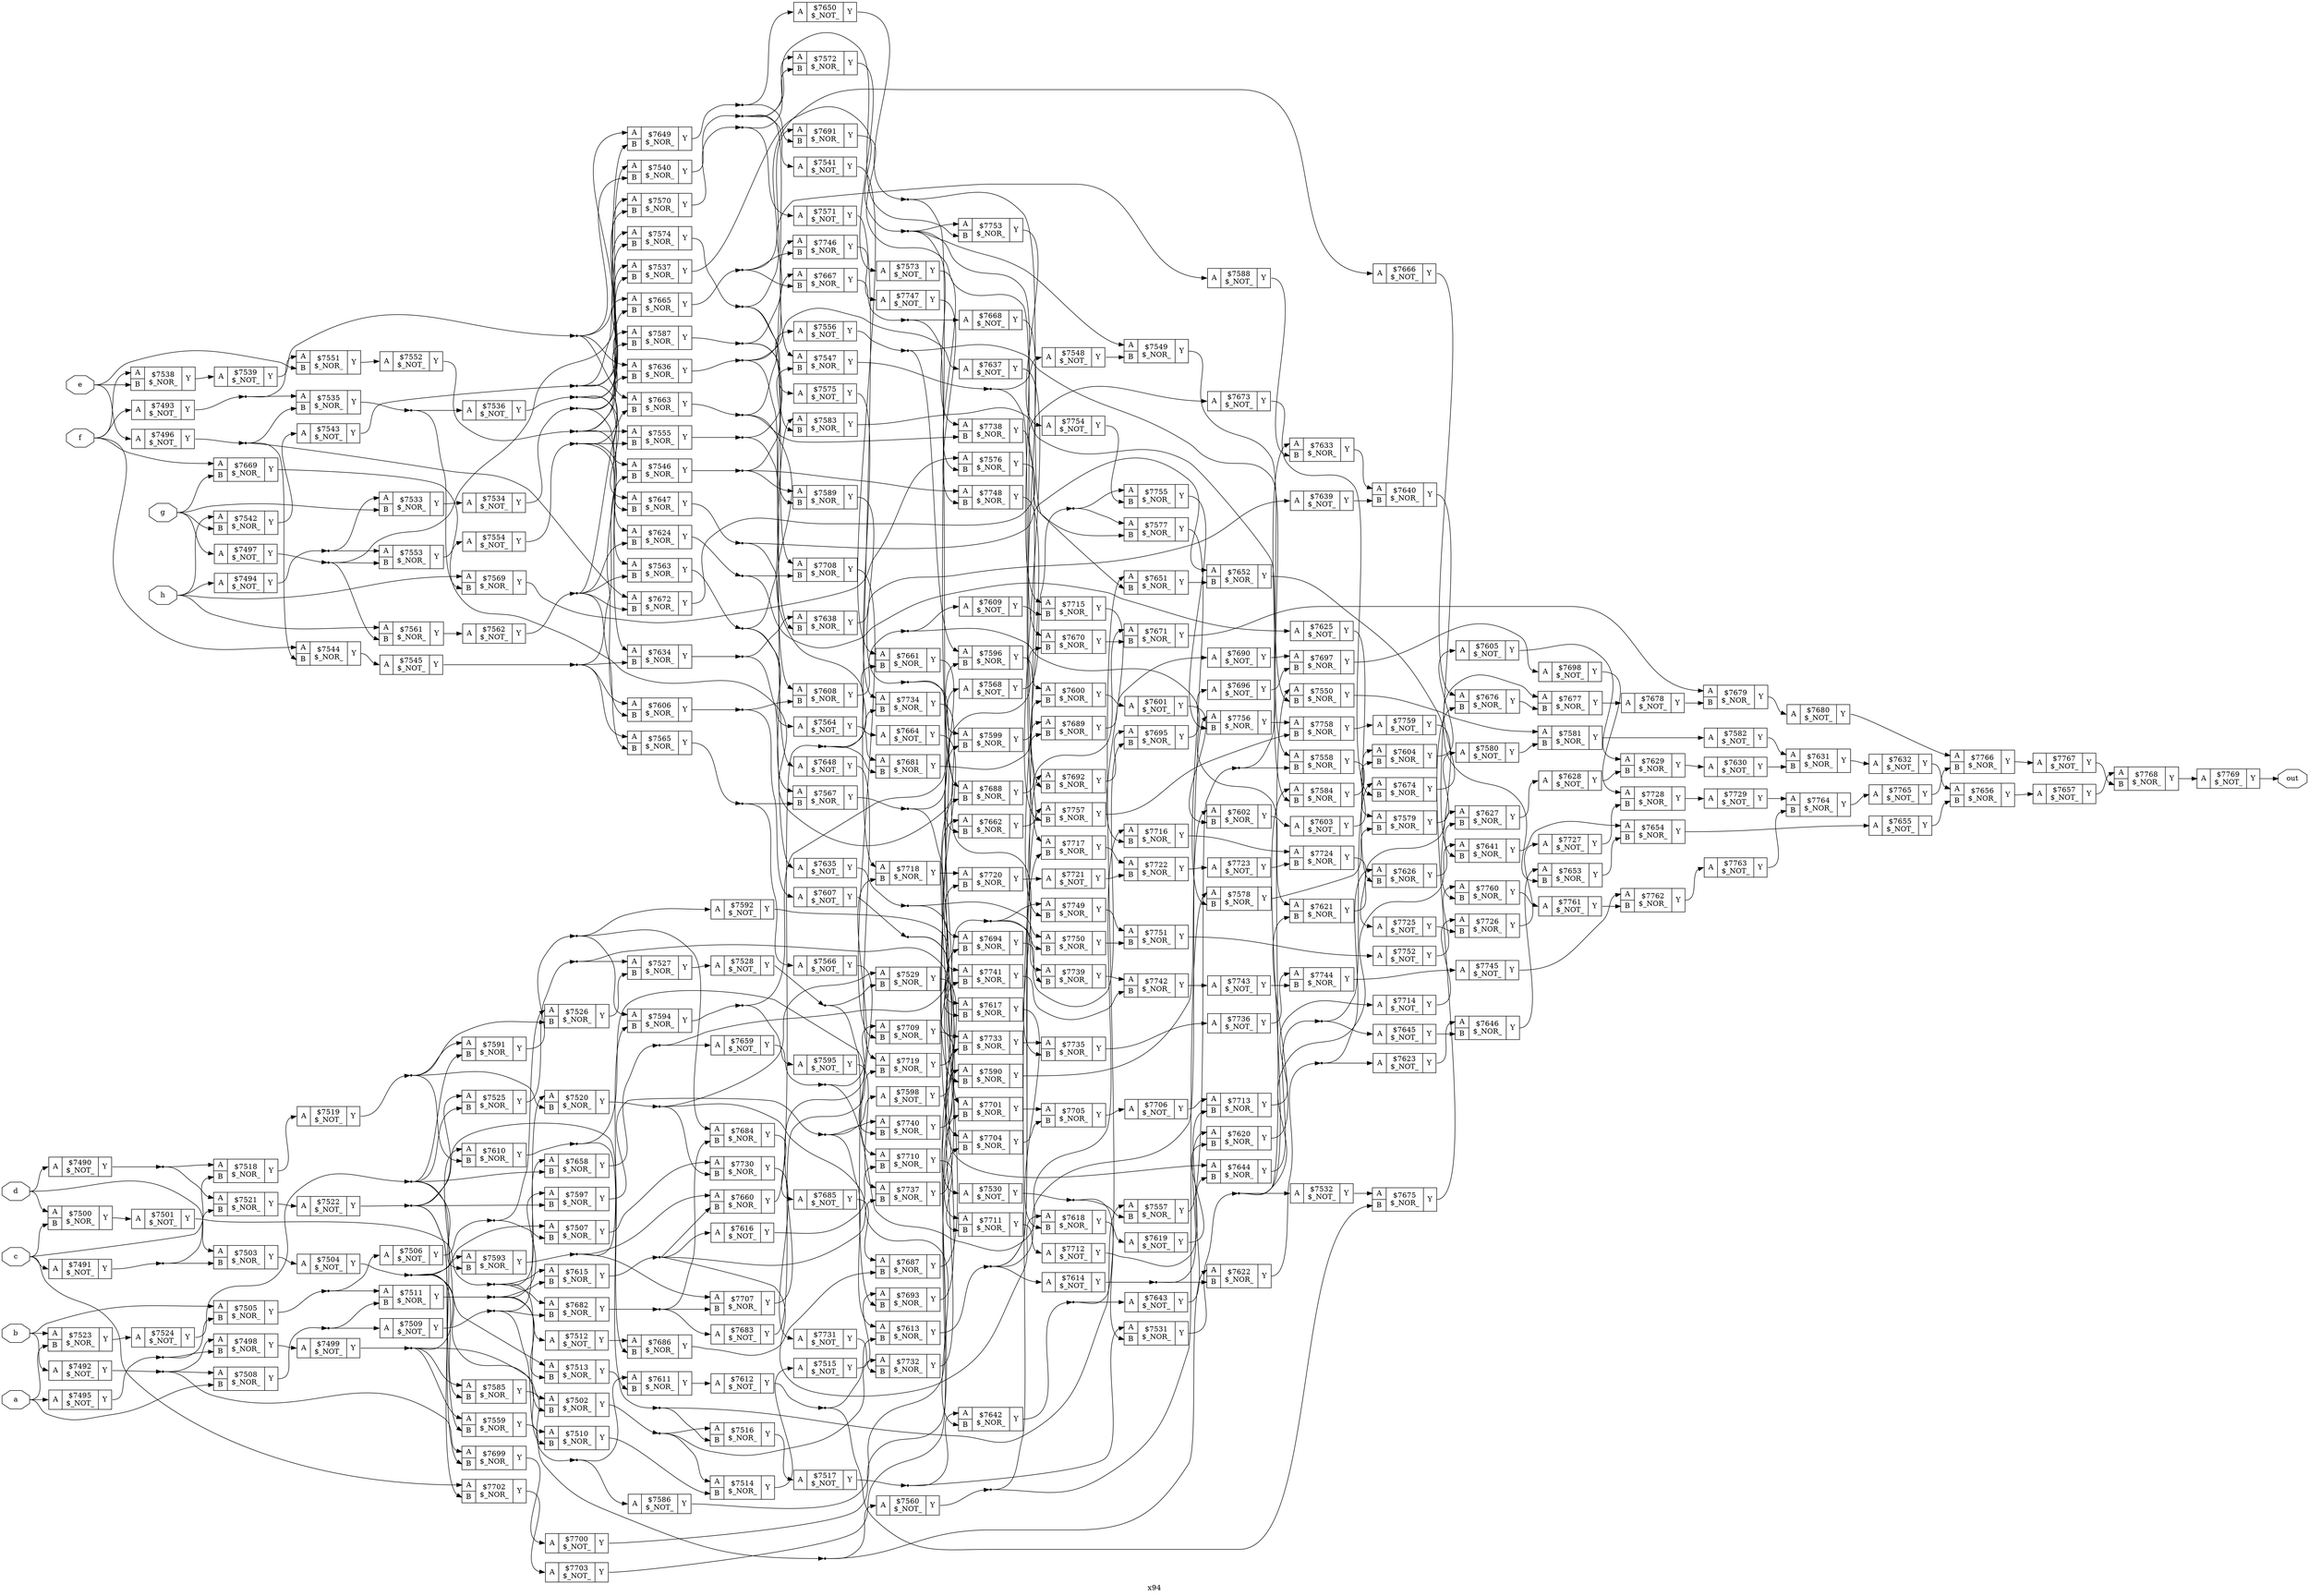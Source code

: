 digraph "x94" {
label="x94";
rankdir="LR";
remincross=true;
n280 [ shape=octagon, label="a", color="black", fontcolor="black" ];
n281 [ shape=octagon, label="b", color="black", fontcolor="black" ];
n282 [ shape=octagon, label="c", color="black", fontcolor="black" ];
n283 [ shape=octagon, label="d", color="black", fontcolor="black" ];
n284 [ shape=octagon, label="e", color="black", fontcolor="black" ];
n285 [ shape=octagon, label="f", color="black", fontcolor="black" ];
n286 [ shape=octagon, label="g", color="black", fontcolor="black" ];
n287 [ shape=octagon, label="h", color="black", fontcolor="black" ];
n288 [ shape=octagon, label="out", color="black", fontcolor="black" ];
c291 [ shape=record, label="{{<p289> A}|$7490\n$_NOT_|{<p290> Y}}" ];
c292 [ shape=record, label="{{<p289> A}|$7491\n$_NOT_|{<p290> Y}}" ];
c293 [ shape=record, label="{{<p289> A}|$7492\n$_NOT_|{<p290> Y}}" ];
c294 [ shape=record, label="{{<p289> A}|$7493\n$_NOT_|{<p290> Y}}" ];
c295 [ shape=record, label="{{<p289> A}|$7494\n$_NOT_|{<p290> Y}}" ];
c296 [ shape=record, label="{{<p289> A}|$7495\n$_NOT_|{<p290> Y}}" ];
c297 [ shape=record, label="{{<p289> A}|$7496\n$_NOT_|{<p290> Y}}" ];
c298 [ shape=record, label="{{<p289> A}|$7497\n$_NOT_|{<p290> Y}}" ];
c300 [ shape=record, label="{{<p289> A|<p299> B}|$7498\n$_NOR_|{<p290> Y}}" ];
c301 [ shape=record, label="{{<p289> A}|$7499\n$_NOT_|{<p290> Y}}" ];
c302 [ shape=record, label="{{<p289> A|<p299> B}|$7500\n$_NOR_|{<p290> Y}}" ];
c303 [ shape=record, label="{{<p289> A}|$7501\n$_NOT_|{<p290> Y}}" ];
c304 [ shape=record, label="{{<p289> A|<p299> B}|$7502\n$_NOR_|{<p290> Y}}" ];
c305 [ shape=record, label="{{<p289> A|<p299> B}|$7503\n$_NOR_|{<p290> Y}}" ];
c306 [ shape=record, label="{{<p289> A}|$7504\n$_NOT_|{<p290> Y}}" ];
c307 [ shape=record, label="{{<p289> A|<p299> B}|$7505\n$_NOR_|{<p290> Y}}" ];
c308 [ shape=record, label="{{<p289> A}|$7506\n$_NOT_|{<p290> Y}}" ];
c309 [ shape=record, label="{{<p289> A|<p299> B}|$7507\n$_NOR_|{<p290> Y}}" ];
c310 [ shape=record, label="{{<p289> A|<p299> B}|$7508\n$_NOR_|{<p290> Y}}" ];
c311 [ shape=record, label="{{<p289> A}|$7509\n$_NOT_|{<p290> Y}}" ];
c312 [ shape=record, label="{{<p289> A|<p299> B}|$7510\n$_NOR_|{<p290> Y}}" ];
c313 [ shape=record, label="{{<p289> A|<p299> B}|$7511\n$_NOR_|{<p290> Y}}" ];
c314 [ shape=record, label="{{<p289> A}|$7512\n$_NOT_|{<p290> Y}}" ];
c315 [ shape=record, label="{{<p289> A|<p299> B}|$7513\n$_NOR_|{<p290> Y}}" ];
c316 [ shape=record, label="{{<p289> A|<p299> B}|$7514\n$_NOR_|{<p290> Y}}" ];
c317 [ shape=record, label="{{<p289> A}|$7515\n$_NOT_|{<p290> Y}}" ];
c318 [ shape=record, label="{{<p289> A|<p299> B}|$7516\n$_NOR_|{<p290> Y}}" ];
c319 [ shape=record, label="{{<p289> A}|$7517\n$_NOT_|{<p290> Y}}" ];
c320 [ shape=record, label="{{<p289> A|<p299> B}|$7518\n$_NOR_|{<p290> Y}}" ];
c321 [ shape=record, label="{{<p289> A}|$7519\n$_NOT_|{<p290> Y}}" ];
c322 [ shape=record, label="{{<p289> A|<p299> B}|$7520\n$_NOR_|{<p290> Y}}" ];
c323 [ shape=record, label="{{<p289> A|<p299> B}|$7521\n$_NOR_|{<p290> Y}}" ];
c324 [ shape=record, label="{{<p289> A}|$7522\n$_NOT_|{<p290> Y}}" ];
c325 [ shape=record, label="{{<p289> A|<p299> B}|$7523\n$_NOR_|{<p290> Y}}" ];
c326 [ shape=record, label="{{<p289> A}|$7524\n$_NOT_|{<p290> Y}}" ];
c327 [ shape=record, label="{{<p289> A|<p299> B}|$7525\n$_NOR_|{<p290> Y}}" ];
c328 [ shape=record, label="{{<p289> A|<p299> B}|$7526\n$_NOR_|{<p290> Y}}" ];
c329 [ shape=record, label="{{<p289> A|<p299> B}|$7527\n$_NOR_|{<p290> Y}}" ];
c330 [ shape=record, label="{{<p289> A}|$7528\n$_NOT_|{<p290> Y}}" ];
c331 [ shape=record, label="{{<p289> A|<p299> B}|$7529\n$_NOR_|{<p290> Y}}" ];
c332 [ shape=record, label="{{<p289> A}|$7530\n$_NOT_|{<p290> Y}}" ];
c333 [ shape=record, label="{{<p289> A|<p299> B}|$7531\n$_NOR_|{<p290> Y}}" ];
c334 [ shape=record, label="{{<p289> A}|$7532\n$_NOT_|{<p290> Y}}" ];
c335 [ shape=record, label="{{<p289> A|<p299> B}|$7533\n$_NOR_|{<p290> Y}}" ];
c336 [ shape=record, label="{{<p289> A}|$7534\n$_NOT_|{<p290> Y}}" ];
c337 [ shape=record, label="{{<p289> A|<p299> B}|$7535\n$_NOR_|{<p290> Y}}" ];
c338 [ shape=record, label="{{<p289> A}|$7536\n$_NOT_|{<p290> Y}}" ];
c339 [ shape=record, label="{{<p289> A|<p299> B}|$7537\n$_NOR_|{<p290> Y}}" ];
c340 [ shape=record, label="{{<p289> A|<p299> B}|$7538\n$_NOR_|{<p290> Y}}" ];
c341 [ shape=record, label="{{<p289> A}|$7539\n$_NOT_|{<p290> Y}}" ];
c342 [ shape=record, label="{{<p289> A|<p299> B}|$7540\n$_NOR_|{<p290> Y}}" ];
c343 [ shape=record, label="{{<p289> A}|$7541\n$_NOT_|{<p290> Y}}" ];
c344 [ shape=record, label="{{<p289> A|<p299> B}|$7542\n$_NOR_|{<p290> Y}}" ];
c345 [ shape=record, label="{{<p289> A}|$7543\n$_NOT_|{<p290> Y}}" ];
c346 [ shape=record, label="{{<p289> A|<p299> B}|$7544\n$_NOR_|{<p290> Y}}" ];
c347 [ shape=record, label="{{<p289> A}|$7545\n$_NOT_|{<p290> Y}}" ];
c348 [ shape=record, label="{{<p289> A|<p299> B}|$7546\n$_NOR_|{<p290> Y}}" ];
c349 [ shape=record, label="{{<p289> A|<p299> B}|$7547\n$_NOR_|{<p290> Y}}" ];
c350 [ shape=record, label="{{<p289> A}|$7548\n$_NOT_|{<p290> Y}}" ];
c351 [ shape=record, label="{{<p289> A|<p299> B}|$7549\n$_NOR_|{<p290> Y}}" ];
c352 [ shape=record, label="{{<p289> A|<p299> B}|$7550\n$_NOR_|{<p290> Y}}" ];
c353 [ shape=record, label="{{<p289> A|<p299> B}|$7551\n$_NOR_|{<p290> Y}}" ];
c354 [ shape=record, label="{{<p289> A}|$7552\n$_NOT_|{<p290> Y}}" ];
c355 [ shape=record, label="{{<p289> A|<p299> B}|$7553\n$_NOR_|{<p290> Y}}" ];
c356 [ shape=record, label="{{<p289> A}|$7554\n$_NOT_|{<p290> Y}}" ];
c357 [ shape=record, label="{{<p289> A|<p299> B}|$7555\n$_NOR_|{<p290> Y}}" ];
c358 [ shape=record, label="{{<p289> A}|$7556\n$_NOT_|{<p290> Y}}" ];
c359 [ shape=record, label="{{<p289> A|<p299> B}|$7557\n$_NOR_|{<p290> Y}}" ];
c360 [ shape=record, label="{{<p289> A|<p299> B}|$7558\n$_NOR_|{<p290> Y}}" ];
c361 [ shape=record, label="{{<p289> A|<p299> B}|$7559\n$_NOR_|{<p290> Y}}" ];
c362 [ shape=record, label="{{<p289> A}|$7560\n$_NOT_|{<p290> Y}}" ];
c363 [ shape=record, label="{{<p289> A|<p299> B}|$7561\n$_NOR_|{<p290> Y}}" ];
c364 [ shape=record, label="{{<p289> A}|$7562\n$_NOT_|{<p290> Y}}" ];
c365 [ shape=record, label="{{<p289> A|<p299> B}|$7563\n$_NOR_|{<p290> Y}}" ];
c366 [ shape=record, label="{{<p289> A}|$7564\n$_NOT_|{<p290> Y}}" ];
c367 [ shape=record, label="{{<p289> A|<p299> B}|$7565\n$_NOR_|{<p290> Y}}" ];
c368 [ shape=record, label="{{<p289> A}|$7566\n$_NOT_|{<p290> Y}}" ];
c369 [ shape=record, label="{{<p289> A|<p299> B}|$7567\n$_NOR_|{<p290> Y}}" ];
c370 [ shape=record, label="{{<p289> A}|$7568\n$_NOT_|{<p290> Y}}" ];
c371 [ shape=record, label="{{<p289> A|<p299> B}|$7569\n$_NOR_|{<p290> Y}}" ];
c372 [ shape=record, label="{{<p289> A|<p299> B}|$7570\n$_NOR_|{<p290> Y}}" ];
c373 [ shape=record, label="{{<p289> A}|$7571\n$_NOT_|{<p290> Y}}" ];
c374 [ shape=record, label="{{<p289> A|<p299> B}|$7572\n$_NOR_|{<p290> Y}}" ];
c375 [ shape=record, label="{{<p289> A}|$7573\n$_NOT_|{<p290> Y}}" ];
c376 [ shape=record, label="{{<p289> A|<p299> B}|$7574\n$_NOR_|{<p290> Y}}" ];
c377 [ shape=record, label="{{<p289> A}|$7575\n$_NOT_|{<p290> Y}}" ];
c378 [ shape=record, label="{{<p289> A|<p299> B}|$7576\n$_NOR_|{<p290> Y}}" ];
c379 [ shape=record, label="{{<p289> A|<p299> B}|$7577\n$_NOR_|{<p290> Y}}" ];
c380 [ shape=record, label="{{<p289> A|<p299> B}|$7578\n$_NOR_|{<p290> Y}}" ];
c381 [ shape=record, label="{{<p289> A|<p299> B}|$7579\n$_NOR_|{<p290> Y}}" ];
c382 [ shape=record, label="{{<p289> A}|$7580\n$_NOT_|{<p290> Y}}" ];
c383 [ shape=record, label="{{<p289> A|<p299> B}|$7581\n$_NOR_|{<p290> Y}}" ];
c384 [ shape=record, label="{{<p289> A}|$7582\n$_NOT_|{<p290> Y}}" ];
c385 [ shape=record, label="{{<p289> A|<p299> B}|$7583\n$_NOR_|{<p290> Y}}" ];
c386 [ shape=record, label="{{<p289> A|<p299> B}|$7584\n$_NOR_|{<p290> Y}}" ];
c387 [ shape=record, label="{{<p289> A|<p299> B}|$7585\n$_NOR_|{<p290> Y}}" ];
c388 [ shape=record, label="{{<p289> A}|$7586\n$_NOT_|{<p290> Y}}" ];
c389 [ shape=record, label="{{<p289> A|<p299> B}|$7587\n$_NOR_|{<p290> Y}}" ];
c390 [ shape=record, label="{{<p289> A}|$7588\n$_NOT_|{<p290> Y}}" ];
c391 [ shape=record, label="{{<p289> A|<p299> B}|$7589\n$_NOR_|{<p290> Y}}" ];
c392 [ shape=record, label="{{<p289> A|<p299> B}|$7590\n$_NOR_|{<p290> Y}}" ];
c393 [ shape=record, label="{{<p289> A|<p299> B}|$7591\n$_NOR_|{<p290> Y}}" ];
c394 [ shape=record, label="{{<p289> A}|$7592\n$_NOT_|{<p290> Y}}" ];
c395 [ shape=record, label="{{<p289> A|<p299> B}|$7593\n$_NOR_|{<p290> Y}}" ];
c396 [ shape=record, label="{{<p289> A|<p299> B}|$7594\n$_NOR_|{<p290> Y}}" ];
c397 [ shape=record, label="{{<p289> A}|$7595\n$_NOT_|{<p290> Y}}" ];
c398 [ shape=record, label="{{<p289> A|<p299> B}|$7596\n$_NOR_|{<p290> Y}}" ];
c399 [ shape=record, label="{{<p289> A|<p299> B}|$7597\n$_NOR_|{<p290> Y}}" ];
c400 [ shape=record, label="{{<p289> A}|$7598\n$_NOT_|{<p290> Y}}" ];
c401 [ shape=record, label="{{<p289> A|<p299> B}|$7599\n$_NOR_|{<p290> Y}}" ];
c402 [ shape=record, label="{{<p289> A|<p299> B}|$7600\n$_NOR_|{<p290> Y}}" ];
c403 [ shape=record, label="{{<p289> A}|$7601\n$_NOT_|{<p290> Y}}" ];
c404 [ shape=record, label="{{<p289> A|<p299> B}|$7602\n$_NOR_|{<p290> Y}}" ];
c405 [ shape=record, label="{{<p289> A}|$7603\n$_NOT_|{<p290> Y}}" ];
c406 [ shape=record, label="{{<p289> A|<p299> B}|$7604\n$_NOR_|{<p290> Y}}" ];
c407 [ shape=record, label="{{<p289> A}|$7605\n$_NOT_|{<p290> Y}}" ];
c408 [ shape=record, label="{{<p289> A|<p299> B}|$7606\n$_NOR_|{<p290> Y}}" ];
c409 [ shape=record, label="{{<p289> A}|$7607\n$_NOT_|{<p290> Y}}" ];
c410 [ shape=record, label="{{<p289> A|<p299> B}|$7608\n$_NOR_|{<p290> Y}}" ];
c411 [ shape=record, label="{{<p289> A}|$7609\n$_NOT_|{<p290> Y}}" ];
c412 [ shape=record, label="{{<p289> A|<p299> B}|$7610\n$_NOR_|{<p290> Y}}" ];
c413 [ shape=record, label="{{<p289> A|<p299> B}|$7611\n$_NOR_|{<p290> Y}}" ];
c414 [ shape=record, label="{{<p289> A}|$7612\n$_NOT_|{<p290> Y}}" ];
c415 [ shape=record, label="{{<p289> A|<p299> B}|$7613\n$_NOR_|{<p290> Y}}" ];
c416 [ shape=record, label="{{<p289> A}|$7614\n$_NOT_|{<p290> Y}}" ];
c417 [ shape=record, label="{{<p289> A|<p299> B}|$7615\n$_NOR_|{<p290> Y}}" ];
c418 [ shape=record, label="{{<p289> A}|$7616\n$_NOT_|{<p290> Y}}" ];
c419 [ shape=record, label="{{<p289> A|<p299> B}|$7617\n$_NOR_|{<p290> Y}}" ];
c420 [ shape=record, label="{{<p289> A|<p299> B}|$7618\n$_NOR_|{<p290> Y}}" ];
c421 [ shape=record, label="{{<p289> A}|$7619\n$_NOT_|{<p290> Y}}" ];
c422 [ shape=record, label="{{<p289> A|<p299> B}|$7620\n$_NOR_|{<p290> Y}}" ];
c423 [ shape=record, label="{{<p289> A|<p299> B}|$7621\n$_NOR_|{<p290> Y}}" ];
c424 [ shape=record, label="{{<p289> A|<p299> B}|$7622\n$_NOR_|{<p290> Y}}" ];
c425 [ shape=record, label="{{<p289> A}|$7623\n$_NOT_|{<p290> Y}}" ];
c426 [ shape=record, label="{{<p289> A|<p299> B}|$7624\n$_NOR_|{<p290> Y}}" ];
c427 [ shape=record, label="{{<p289> A}|$7625\n$_NOT_|{<p290> Y}}" ];
c428 [ shape=record, label="{{<p289> A|<p299> B}|$7626\n$_NOR_|{<p290> Y}}" ];
c429 [ shape=record, label="{{<p289> A|<p299> B}|$7627\n$_NOR_|{<p290> Y}}" ];
c430 [ shape=record, label="{{<p289> A}|$7628\n$_NOT_|{<p290> Y}}" ];
c431 [ shape=record, label="{{<p289> A|<p299> B}|$7629\n$_NOR_|{<p290> Y}}" ];
c432 [ shape=record, label="{{<p289> A}|$7630\n$_NOT_|{<p290> Y}}" ];
c433 [ shape=record, label="{{<p289> A|<p299> B}|$7631\n$_NOR_|{<p290> Y}}" ];
c434 [ shape=record, label="{{<p289> A}|$7632\n$_NOT_|{<p290> Y}}" ];
c435 [ shape=record, label="{{<p289> A|<p299> B}|$7633\n$_NOR_|{<p290> Y}}" ];
c436 [ shape=record, label="{{<p289> A|<p299> B}|$7634\n$_NOR_|{<p290> Y}}" ];
c437 [ shape=record, label="{{<p289> A}|$7635\n$_NOT_|{<p290> Y}}" ];
c438 [ shape=record, label="{{<p289> A|<p299> B}|$7636\n$_NOR_|{<p290> Y}}" ];
c439 [ shape=record, label="{{<p289> A}|$7637\n$_NOT_|{<p290> Y}}" ];
c440 [ shape=record, label="{{<p289> A|<p299> B}|$7638\n$_NOR_|{<p290> Y}}" ];
c441 [ shape=record, label="{{<p289> A}|$7639\n$_NOT_|{<p290> Y}}" ];
c442 [ shape=record, label="{{<p289> A|<p299> B}|$7640\n$_NOR_|{<p290> Y}}" ];
c443 [ shape=record, label="{{<p289> A|<p299> B}|$7641\n$_NOR_|{<p290> Y}}" ];
c444 [ shape=record, label="{{<p289> A|<p299> B}|$7642\n$_NOR_|{<p290> Y}}" ];
c445 [ shape=record, label="{{<p289> A}|$7643\n$_NOT_|{<p290> Y}}" ];
c446 [ shape=record, label="{{<p289> A|<p299> B}|$7644\n$_NOR_|{<p290> Y}}" ];
c447 [ shape=record, label="{{<p289> A}|$7645\n$_NOT_|{<p290> Y}}" ];
c448 [ shape=record, label="{{<p289> A|<p299> B}|$7646\n$_NOR_|{<p290> Y}}" ];
c449 [ shape=record, label="{{<p289> A|<p299> B}|$7647\n$_NOR_|{<p290> Y}}" ];
c450 [ shape=record, label="{{<p289> A}|$7648\n$_NOT_|{<p290> Y}}" ];
c451 [ shape=record, label="{{<p289> A|<p299> B}|$7649\n$_NOR_|{<p290> Y}}" ];
c452 [ shape=record, label="{{<p289> A}|$7650\n$_NOT_|{<p290> Y}}" ];
c453 [ shape=record, label="{{<p289> A|<p299> B}|$7651\n$_NOR_|{<p290> Y}}" ];
c454 [ shape=record, label="{{<p289> A|<p299> B}|$7652\n$_NOR_|{<p290> Y}}" ];
c455 [ shape=record, label="{{<p289> A|<p299> B}|$7653\n$_NOR_|{<p290> Y}}" ];
c456 [ shape=record, label="{{<p289> A|<p299> B}|$7654\n$_NOR_|{<p290> Y}}" ];
c457 [ shape=record, label="{{<p289> A}|$7655\n$_NOT_|{<p290> Y}}" ];
c458 [ shape=record, label="{{<p289> A|<p299> B}|$7656\n$_NOR_|{<p290> Y}}" ];
c459 [ shape=record, label="{{<p289> A}|$7657\n$_NOT_|{<p290> Y}}" ];
c460 [ shape=record, label="{{<p289> A|<p299> B}|$7658\n$_NOR_|{<p290> Y}}" ];
c461 [ shape=record, label="{{<p289> A}|$7659\n$_NOT_|{<p290> Y}}" ];
c462 [ shape=record, label="{{<p289> A|<p299> B}|$7660\n$_NOR_|{<p290> Y}}" ];
c463 [ shape=record, label="{{<p289> A|<p299> B}|$7661\n$_NOR_|{<p290> Y}}" ];
c464 [ shape=record, label="{{<p289> A|<p299> B}|$7662\n$_NOR_|{<p290> Y}}" ];
c465 [ shape=record, label="{{<p289> A|<p299> B}|$7663\n$_NOR_|{<p290> Y}}" ];
c466 [ shape=record, label="{{<p289> A}|$7664\n$_NOT_|{<p290> Y}}" ];
c467 [ shape=record, label="{{<p289> A|<p299> B}|$7665\n$_NOR_|{<p290> Y}}" ];
c468 [ shape=record, label="{{<p289> A}|$7666\n$_NOT_|{<p290> Y}}" ];
c469 [ shape=record, label="{{<p289> A|<p299> B}|$7667\n$_NOR_|{<p290> Y}}" ];
c470 [ shape=record, label="{{<p289> A}|$7668\n$_NOT_|{<p290> Y}}" ];
c471 [ shape=record, label="{{<p289> A|<p299> B}|$7669\n$_NOR_|{<p290> Y}}" ];
c472 [ shape=record, label="{{<p289> A|<p299> B}|$7670\n$_NOR_|{<p290> Y}}" ];
c473 [ shape=record, label="{{<p289> A|<p299> B}|$7671\n$_NOR_|{<p290> Y}}" ];
c474 [ shape=record, label="{{<p289> A|<p299> B}|$7672\n$_NOR_|{<p290> Y}}" ];
c475 [ shape=record, label="{{<p289> A}|$7673\n$_NOT_|{<p290> Y}}" ];
c476 [ shape=record, label="{{<p289> A|<p299> B}|$7674\n$_NOR_|{<p290> Y}}" ];
c477 [ shape=record, label="{{<p289> A|<p299> B}|$7675\n$_NOR_|{<p290> Y}}" ];
c478 [ shape=record, label="{{<p289> A|<p299> B}|$7676\n$_NOR_|{<p290> Y}}" ];
c479 [ shape=record, label="{{<p289> A|<p299> B}|$7677\n$_NOR_|{<p290> Y}}" ];
c480 [ shape=record, label="{{<p289> A}|$7678\n$_NOT_|{<p290> Y}}" ];
c481 [ shape=record, label="{{<p289> A|<p299> B}|$7679\n$_NOR_|{<p290> Y}}" ];
c482 [ shape=record, label="{{<p289> A}|$7680\n$_NOT_|{<p290> Y}}" ];
c483 [ shape=record, label="{{<p289> A|<p299> B}|$7681\n$_NOR_|{<p290> Y}}" ];
c484 [ shape=record, label="{{<p289> A|<p299> B}|$7682\n$_NOR_|{<p290> Y}}" ];
c485 [ shape=record, label="{{<p289> A}|$7683\n$_NOT_|{<p290> Y}}" ];
c486 [ shape=record, label="{{<p289> A|<p299> B}|$7684\n$_NOR_|{<p290> Y}}" ];
c487 [ shape=record, label="{{<p289> A}|$7685\n$_NOT_|{<p290> Y}}" ];
c488 [ shape=record, label="{{<p289> A|<p299> B}|$7686\n$_NOR_|{<p290> Y}}" ];
c489 [ shape=record, label="{{<p289> A|<p299> B}|$7687\n$_NOR_|{<p290> Y}}" ];
c490 [ shape=record, label="{{<p289> A|<p299> B}|$7688\n$_NOR_|{<p290> Y}}" ];
c491 [ shape=record, label="{{<p289> A|<p299> B}|$7689\n$_NOR_|{<p290> Y}}" ];
c492 [ shape=record, label="{{<p289> A}|$7690\n$_NOT_|{<p290> Y}}" ];
c493 [ shape=record, label="{{<p289> A|<p299> B}|$7691\n$_NOR_|{<p290> Y}}" ];
c494 [ shape=record, label="{{<p289> A|<p299> B}|$7692\n$_NOR_|{<p290> Y}}" ];
c495 [ shape=record, label="{{<p289> A|<p299> B}|$7693\n$_NOR_|{<p290> Y}}" ];
c496 [ shape=record, label="{{<p289> A|<p299> B}|$7694\n$_NOR_|{<p290> Y}}" ];
c497 [ shape=record, label="{{<p289> A|<p299> B}|$7695\n$_NOR_|{<p290> Y}}" ];
c498 [ shape=record, label="{{<p289> A}|$7696\n$_NOT_|{<p290> Y}}" ];
c499 [ shape=record, label="{{<p289> A|<p299> B}|$7697\n$_NOR_|{<p290> Y}}" ];
c500 [ shape=record, label="{{<p289> A}|$7698\n$_NOT_|{<p290> Y}}" ];
c501 [ shape=record, label="{{<p289> A|<p299> B}|$7699\n$_NOR_|{<p290> Y}}" ];
c502 [ shape=record, label="{{<p289> A}|$7700\n$_NOT_|{<p290> Y}}" ];
c503 [ shape=record, label="{{<p289> A|<p299> B}|$7701\n$_NOR_|{<p290> Y}}" ];
c504 [ shape=record, label="{{<p289> A|<p299> B}|$7702\n$_NOR_|{<p290> Y}}" ];
c505 [ shape=record, label="{{<p289> A}|$7703\n$_NOT_|{<p290> Y}}" ];
c506 [ shape=record, label="{{<p289> A|<p299> B}|$7704\n$_NOR_|{<p290> Y}}" ];
c507 [ shape=record, label="{{<p289> A|<p299> B}|$7705\n$_NOR_|{<p290> Y}}" ];
c508 [ shape=record, label="{{<p289> A}|$7706\n$_NOT_|{<p290> Y}}" ];
c509 [ shape=record, label="{{<p289> A|<p299> B}|$7707\n$_NOR_|{<p290> Y}}" ];
c510 [ shape=record, label="{{<p289> A|<p299> B}|$7708\n$_NOR_|{<p290> Y}}" ];
c511 [ shape=record, label="{{<p289> A|<p299> B}|$7709\n$_NOR_|{<p290> Y}}" ];
c512 [ shape=record, label="{{<p289> A|<p299> B}|$7710\n$_NOR_|{<p290> Y}}" ];
c513 [ shape=record, label="{{<p289> A|<p299> B}|$7711\n$_NOR_|{<p290> Y}}" ];
c514 [ shape=record, label="{{<p289> A}|$7712\n$_NOT_|{<p290> Y}}" ];
c515 [ shape=record, label="{{<p289> A|<p299> B}|$7713\n$_NOR_|{<p290> Y}}" ];
c516 [ shape=record, label="{{<p289> A}|$7714\n$_NOT_|{<p290> Y}}" ];
c517 [ shape=record, label="{{<p289> A|<p299> B}|$7715\n$_NOR_|{<p290> Y}}" ];
c518 [ shape=record, label="{{<p289> A|<p299> B}|$7716\n$_NOR_|{<p290> Y}}" ];
c519 [ shape=record, label="{{<p289> A|<p299> B}|$7717\n$_NOR_|{<p290> Y}}" ];
c520 [ shape=record, label="{{<p289> A|<p299> B}|$7718\n$_NOR_|{<p290> Y}}" ];
c521 [ shape=record, label="{{<p289> A|<p299> B}|$7719\n$_NOR_|{<p290> Y}}" ];
c522 [ shape=record, label="{{<p289> A|<p299> B}|$7720\n$_NOR_|{<p290> Y}}" ];
c523 [ shape=record, label="{{<p289> A}|$7721\n$_NOT_|{<p290> Y}}" ];
c524 [ shape=record, label="{{<p289> A|<p299> B}|$7722\n$_NOR_|{<p290> Y}}" ];
c525 [ shape=record, label="{{<p289> A}|$7723\n$_NOT_|{<p290> Y}}" ];
c526 [ shape=record, label="{{<p289> A|<p299> B}|$7724\n$_NOR_|{<p290> Y}}" ];
c527 [ shape=record, label="{{<p289> A}|$7725\n$_NOT_|{<p290> Y}}" ];
c528 [ shape=record, label="{{<p289> A|<p299> B}|$7726\n$_NOR_|{<p290> Y}}" ];
c529 [ shape=record, label="{{<p289> A}|$7727\n$_NOT_|{<p290> Y}}" ];
c530 [ shape=record, label="{{<p289> A|<p299> B}|$7728\n$_NOR_|{<p290> Y}}" ];
c531 [ shape=record, label="{{<p289> A}|$7729\n$_NOT_|{<p290> Y}}" ];
c532 [ shape=record, label="{{<p289> A|<p299> B}|$7730\n$_NOR_|{<p290> Y}}" ];
c533 [ shape=record, label="{{<p289> A}|$7731\n$_NOT_|{<p290> Y}}" ];
c534 [ shape=record, label="{{<p289> A|<p299> B}|$7732\n$_NOR_|{<p290> Y}}" ];
c535 [ shape=record, label="{{<p289> A|<p299> B}|$7733\n$_NOR_|{<p290> Y}}" ];
c536 [ shape=record, label="{{<p289> A|<p299> B}|$7734\n$_NOR_|{<p290> Y}}" ];
c537 [ shape=record, label="{{<p289> A|<p299> B}|$7735\n$_NOR_|{<p290> Y}}" ];
c538 [ shape=record, label="{{<p289> A}|$7736\n$_NOT_|{<p290> Y}}" ];
c539 [ shape=record, label="{{<p289> A|<p299> B}|$7737\n$_NOR_|{<p290> Y}}" ];
c540 [ shape=record, label="{{<p289> A|<p299> B}|$7738\n$_NOR_|{<p290> Y}}" ];
c541 [ shape=record, label="{{<p289> A|<p299> B}|$7739\n$_NOR_|{<p290> Y}}" ];
c542 [ shape=record, label="{{<p289> A|<p299> B}|$7740\n$_NOR_|{<p290> Y}}" ];
c543 [ shape=record, label="{{<p289> A|<p299> B}|$7741\n$_NOR_|{<p290> Y}}" ];
c544 [ shape=record, label="{{<p289> A|<p299> B}|$7742\n$_NOR_|{<p290> Y}}" ];
c545 [ shape=record, label="{{<p289> A}|$7743\n$_NOT_|{<p290> Y}}" ];
c546 [ shape=record, label="{{<p289> A|<p299> B}|$7744\n$_NOR_|{<p290> Y}}" ];
c547 [ shape=record, label="{{<p289> A}|$7745\n$_NOT_|{<p290> Y}}" ];
c548 [ shape=record, label="{{<p289> A|<p299> B}|$7746\n$_NOR_|{<p290> Y}}" ];
c549 [ shape=record, label="{{<p289> A}|$7747\n$_NOT_|{<p290> Y}}" ];
c550 [ shape=record, label="{{<p289> A|<p299> B}|$7748\n$_NOR_|{<p290> Y}}" ];
c551 [ shape=record, label="{{<p289> A|<p299> B}|$7749\n$_NOR_|{<p290> Y}}" ];
c552 [ shape=record, label="{{<p289> A|<p299> B}|$7750\n$_NOR_|{<p290> Y}}" ];
c553 [ shape=record, label="{{<p289> A|<p299> B}|$7751\n$_NOR_|{<p290> Y}}" ];
c554 [ shape=record, label="{{<p289> A}|$7752\n$_NOT_|{<p290> Y}}" ];
c555 [ shape=record, label="{{<p289> A|<p299> B}|$7753\n$_NOR_|{<p290> Y}}" ];
c556 [ shape=record, label="{{<p289> A}|$7754\n$_NOT_|{<p290> Y}}" ];
c557 [ shape=record, label="{{<p289> A|<p299> B}|$7755\n$_NOR_|{<p290> Y}}" ];
c558 [ shape=record, label="{{<p289> A|<p299> B}|$7756\n$_NOR_|{<p290> Y}}" ];
c559 [ shape=record, label="{{<p289> A|<p299> B}|$7757\n$_NOR_|{<p290> Y}}" ];
c560 [ shape=record, label="{{<p289> A|<p299> B}|$7758\n$_NOR_|{<p290> Y}}" ];
c561 [ shape=record, label="{{<p289> A}|$7759\n$_NOT_|{<p290> Y}}" ];
c562 [ shape=record, label="{{<p289> A|<p299> B}|$7760\n$_NOR_|{<p290> Y}}" ];
c563 [ shape=record, label="{{<p289> A}|$7761\n$_NOT_|{<p290> Y}}" ];
c564 [ shape=record, label="{{<p289> A|<p299> B}|$7762\n$_NOR_|{<p290> Y}}" ];
c565 [ shape=record, label="{{<p289> A}|$7763\n$_NOT_|{<p290> Y}}" ];
c566 [ shape=record, label="{{<p289> A|<p299> B}|$7764\n$_NOR_|{<p290> Y}}" ];
c567 [ shape=record, label="{{<p289> A}|$7765\n$_NOT_|{<p290> Y}}" ];
c568 [ shape=record, label="{{<p289> A|<p299> B}|$7766\n$_NOR_|{<p290> Y}}" ];
c569 [ shape=record, label="{{<p289> A}|$7767\n$_NOT_|{<p290> Y}}" ];
c570 [ shape=record, label="{{<p289> A|<p299> B}|$7768\n$_NOR_|{<p290> Y}}" ];
c571 [ shape=record, label="{{<p289> A}|$7769\n$_NOT_|{<p290> Y}}" ];
c382:p290:e -> c383:p299:w [color="black", label=""];
n10 [ shape=point ];
c391:p290:e -> n10:w [color="black", label=""];
n10:e -> c392:p299:w [color="black", label=""];
n10:e -> c401:p289:w [color="black", label=""];
c472:p290:e -> c473:p299:w [color="black", label=""];
c473:p290:e -> c481:p289:w [color="black", label=""];
c474:p290:e -> c475:p289:w [color="black", label=""];
c475:p290:e -> c476:p299:w [color="black", label=""];
c476:p290:e -> c479:p289:w [color="black", label=""];
c477:p290:e -> c478:p299:w [color="black", label=""];
c478:p290:e -> c479:p299:w [color="black", label=""];
c479:p290:e -> c480:p289:w [color="black", label=""];
c480:p290:e -> c481:p299:w [color="black", label=""];
c481:p290:e -> c482:p289:w [color="black", label=""];
n11 [ shape=point ];
c291:p290:e -> n11:w [color="black", label=""];
n11:e -> c320:p289:w [color="black", label=""];
n11:e -> c323:p289:w [color="black", label=""];
n110 [ shape=point ];
c301:p290:e -> n110:w [color="black", label=""];
n110:e -> c304:p289:w [color="black", label=""];
n110:e -> c361:p289:w [color="black", label=""];
n110:e -> c387:p289:w [color="black", label=""];
n110:e -> c412:p289:w [color="black", label=""];
c482:p290:e -> c568:p289:w [color="black", label=""];
c483:p290:e -> c491:p289:w [color="black", label=""];
n113 [ shape=point ];
c484:p290:e -> n113:w [color="black", label=""];
n113:e -> c485:p289:w [color="black", label=""];
n113:e -> c486:p299:w [color="black", label=""];
n113:e -> c509:p299:w [color="black", label=""];
c485:p290:e -> c521:p299:w [color="black", label=""];
c486:p290:e -> c487:p289:w [color="black", label=""];
c487:p290:e -> c489:p289:w [color="black", label=""];
c488:p290:e -> c489:p299:w [color="black", label=""];
c489:p290:e -> c490:p299:w [color="black", label=""];
c490:p290:e -> c491:p299:w [color="black", label=""];
c392:p290:e -> c404:p289:w [color="black", label=""];
c491:p290:e -> c492:p289:w [color="black", label=""];
c302:p290:e -> c303:p289:w [color="black", label=""];
c492:p290:e -> c499:p289:w [color="black", label=""];
c493:p290:e -> c494:p299:w [color="black", label=""];
c494:p290:e -> c497:p289:w [color="black", label=""];
c495:p290:e -> c496:p299:w [color="black", label=""];
c496:p290:e -> c497:p299:w [color="black", label=""];
c497:p290:e -> c498:p289:w [color="black", label=""];
c498:p290:e -> c499:p299:w [color="black", label=""];
c499:p290:e -> c500:p289:w [color="black", label=""];
n13 [ shape=point ];
c393:p290:e -> n13:w [color="black", label=""];
n13:e -> c394:p289:w [color="black", label=""];
n13:e -> c396:p289:w [color="black", label=""];
n13:e -> c486:p289:w [color="black", label=""];
c500:p290:e -> c530:p289:w [color="black", label=""];
c501:p290:e -> c502:p289:w [color="black", label=""];
n132 [ shape=point ];
c303:p290:e -> n132:w [color="black", label=""];
n132:e -> c304:p299:w [color="black", label=""];
n132:e -> c417:p289:w [color="black", label=""];
n132:e -> c460:p289:w [color="black", label=""];
n132:e -> c484:p289:w [color="black", label=""];
c502:p290:e -> c503:p299:w [color="black", label=""];
c503:p290:e -> c507:p289:w [color="black", label=""];
c504:p290:e -> c505:p289:w [color="black", label=""];
c505:p290:e -> c506:p299:w [color="black", label=""];
c506:p290:e -> c507:p299:w [color="black", label=""];
c507:p290:e -> c508:p289:w [color="black", label=""];
c508:p290:e -> c515:p289:w [color="black", label=""];
c394:p290:e -> c419:p289:w [color="black", label=""];
c509:p290:e -> c511:p289:w [color="black", label=""];
c510:p290:e -> c511:p299:w [color="black", label=""];
c511:p290:e -> c513:p289:w [color="black", label=""];
n143 [ shape=point ];
c304:p290:e -> n143:w [color="black", label=""];
n143:e -> c316:p289:w [color="black", label=""];
n143:e -> c318:p289:w [color="black", label=""];
n143:e -> c534:p289:w [color="black", label=""];
c512:p290:e -> c513:p299:w [color="black", label=""];
c513:p290:e -> c514:p289:w [color="black", label=""];
c514:p290:e -> c515:p299:w [color="black", label=""];
c515:p290:e -> c516:p289:w [color="black", label=""];
c516:p290:e -> c528:p289:w [color="black", label=""];
c517:p290:e -> c518:p299:w [color="black", label=""];
n15 [ shape=point ];
c395:p290:e -> n15:w [color="black", label=""];
n15:e -> c396:p299:w [color="black", label=""];
n15:e -> c462:p289:w [color="black", label=""];
n15:e -> c509:p289:w [color="black", label=""];
c518:p290:e -> c526:p289:w [color="black", label=""];
c519:p290:e -> c524:p289:w [color="black", label=""];
c520:p290:e -> c522:p289:w [color="black", label=""];
c521:p290:e -> c522:p299:w [color="black", label=""];
c305:p290:e -> c306:p289:w [color="black", label=""];
c522:p290:e -> c523:p289:w [color="black", label=""];
c523:p290:e -> c524:p299:w [color="black", label=""];
c524:p290:e -> c525:p289:w [color="black", label=""];
c525:p290:e -> c526:p299:w [color="black", label=""];
c526:p290:e -> c527:p289:w [color="black", label=""];
n16 [ shape=point ];
c396:p290:e -> n16:w [color="black", label=""];
n16:e -> c397:p289:w [color="black", label=""];
n16:e -> c398:p299:w [color="black", label=""];
c527:p290:e -> c528:p299:w [color="black", label=""];
c528:p290:e -> c529:p289:w [color="black", label=""];
c529:p290:e -> c530:p299:w [color="black", label=""];
c530:p290:e -> c531:p289:w [color="black", label=""];
c531:p290:e -> c566:p289:w [color="black", label=""];
n165 [ shape=point ];
c306:p290:e -> n165:w [color="black", label=""];
n165:e -> c309:p289:w [color="black", label=""];
n165:e -> c312:p289:w [color="black", label=""];
n165:e -> c315:p289:w [color="black", label=""];
n165:e -> c387:p299:w [color="black", label=""];
n165:e -> c395:p289:w [color="black", label=""];
c532:p290:e -> c533:p289:w [color="black", label=""];
c533:p290:e -> c534:p299:w [color="black", label=""];
c534:p290:e -> c535:p299:w [color="black", label=""];
c535:p290:e -> c537:p289:w [color="black", label=""];
c397:p290:e -> c539:p289:w [color="black", label=""];
c536:p290:e -> c537:p299:w [color="black", label=""];
c537:p290:e -> c538:p289:w [color="black", label=""];
c538:p290:e -> c546:p289:w [color="black", label=""];
n173 [ shape=point ];
c539:p290:e -> n173:w [color="black", label=""];
n173:e -> c541:p289:w [color="black", label=""];
n173:e -> c551:p289:w [color="black", label=""];
n173:e -> c552:p299:w [color="black", label=""];
c540:p290:e -> c541:p299:w [color="black", label=""];
c541:p290:e -> c544:p289:w [color="black", label=""];
n176 [ shape=point ];
c307:p290:e -> n176:w [color="black", label=""];
n176:e -> c308:p289:w [color="black", label=""];
n176:e -> c313:p289:w [color="black", label=""];
c542:p290:e -> c543:p299:w [color="black", label=""];
c543:p290:e -> c544:p299:w [color="black", label=""];
c544:p290:e -> c545:p289:w [color="black", label=""];
c398:p290:e -> c402:p289:w [color="black", label=""];
c545:p290:e -> c546:p299:w [color="black", label=""];
c546:p290:e -> c547:p289:w [color="black", label=""];
c547:p290:e -> c564:p289:w [color="black", label=""];
c548:p290:e -> c549:p289:w [color="black", label=""];
c549:p290:e -> c550:p299:w [color="black", label=""];
c550:p290:e -> c551:p299:w [color="black", label=""];
c551:p290:e -> c553:p289:w [color="black", label=""];
n187 [ shape=point ];
c308:p290:e -> n187:w [color="black", label=""];
n187:e -> c309:p299:w [color="black", label=""];
n187:e -> c328:p289:w [color="black", label=""];
c552:p290:e -> c553:p299:w [color="black", label=""];
c553:p290:e -> c554:p289:w [color="black", label=""];
n19 [ shape=point ];
c399:p290:e -> n19:w [color="black", label=""];
n19:e -> c400:p289:w [color="black", label=""];
n19:e -> c415:p289:w [color="black", label=""];
n19:e -> c542:p289:w [color="black", label=""];
c554:p290:e -> c562:p289:w [color="black", label=""];
c555:p290:e -> c556:p289:w [color="black", label=""];
c556:p290:e -> c557:p299:w [color="black", label=""];
c557:p290:e -> c558:p299:w [color="black", label=""];
c558:p290:e -> c560:p289:w [color="black", label=""];
c559:p290:e -> c560:p299:w [color="black", label=""];
c560:p290:e -> c561:p289:w [color="black", label=""];
c561:p290:e -> c562:p299:w [color="black", label=""];
c309:p290:e -> c532:p289:w [color="black", label=""];
c562:p290:e -> c563:p289:w [color="black", label=""];
c383:p290:e -> c384:p289:w [color="black", label=""];
c400:p290:e -> c401:p299:w [color="black", label=""];
c563:p290:e -> c564:p299:w [color="black", label=""];
c564:p290:e -> c565:p289:w [color="black", label=""];
c565:p290:e -> c566:p299:w [color="black", label=""];
c566:p290:e -> c567:p289:w [color="black", label=""];
c567:p290:e -> c568:p299:w [color="black", label=""];
c568:p290:e -> c569:p289:w [color="black", label=""];
c569:p290:e -> c570:p299:w [color="black", label=""];
c570:p290:e -> c571:p289:w [color="black", label=""];
n208 [ shape=point ];
c310:p290:e -> n208:w [color="black", label=""];
n208:e -> c311:p289:w [color="black", label=""];
n208:e -> c313:p299:w [color="black", label=""];
n209 [ shape=point ];
c311:p290:e -> n209:w [color="black", label=""];
n209:e -> c312:p299:w [color="black", label=""];
n209:e -> c322:p289:w [color="black", label=""];
n209:e -> c484:p299:w [color="black", label=""];
c401:p290:e -> c402:p299:w [color="black", label=""];
c312:p290:e -> c316:p299:w [color="black", label=""];
n211 [ shape=point ];
c313:p290:e -> n211:w [color="black", label=""];
n211:e -> c314:p289:w [color="black", label=""];
n211:e -> c315:p299:w [color="black", label=""];
n211:e -> c399:p289:w [color="black", label=""];
n211:e -> c417:p299:w [color="black", label=""];
c314:p290:e -> c488:p289:w [color="black", label=""];
n213 [ shape=point ];
c315:p290:e -> n213:w [color="black", label=""];
n213:e -> c318:p299:w [color="black", label=""];
n213:e -> c359:p289:w [color="black", label=""];
c316:p290:e -> c317:p289:w [color="black", label=""];
c317:p290:e -> c495:p289:w [color="black", label=""];
c318:p290:e -> c319:p289:w [color="black", label=""];
n217 [ shape=point ];
c319:p290:e -> n217:w [color="black", label=""];
n217:e -> c333:p289:w [color="black", label=""];
n217:e -> c444:p289:w [color="black", label=""];
c320:p290:e -> c321:p289:w [color="black", label=""];
n219 [ shape=point ];
c321:p290:e -> n219:w [color="black", label=""];
n219:e -> c322:p299:w [color="black", label=""];
n219:e -> c328:p299:w [color="black", label=""];
n219:e -> c393:p289:w [color="black", label=""];
n219:e -> c412:p299:w [color="black", label=""];
n22 [ shape=point ];
c292:p290:e -> n22:w [color="black", label=""];
n22:e -> c305:p299:w [color="black", label=""];
n22:e -> c323:p299:w [color="black", label=""];
n220 [ shape=point ];
c322:p290:e -> n220:w [color="black", label=""];
n220:e -> c331:p289:w [color="black", label=""];
n220:e -> c444:p299:w [color="black", label=""];
n220:e -> c532:p299:w [color="black", label=""];
c323:p290:e -> c324:p289:w [color="black", label=""];
n222 [ shape=point ];
c324:p290:e -> n222:w [color="black", label=""];
n222:e -> c327:p289:w [color="black", label=""];
n222:e -> c361:p299:w [color="black", label=""];
n222:e -> c399:p299:w [color="black", label=""];
n222:e -> c488:p299:w [color="black", label=""];
n222:e -> c501:p299:w [color="black", label=""];
c325:p290:e -> c326:p289:w [color="black", label=""];
n224 [ shape=point ];
c326:p290:e -> n224:w [color="black", label=""];
n224:e -> c327:p299:w [color="black", label=""];
n224:e -> c393:p299:w [color="black", label=""];
n224:e -> c395:p299:w [color="black", label=""];
n224:e -> c460:p299:w [color="black", label=""];
n224:e -> c504:p299:w [color="black", label=""];
n225 [ shape=point ];
c327:p290:e -> n225:w [color="black", label=""];
n225:e -> c329:p289:w [color="black", label=""];
n225:e -> c446:p289:w [color="black", label=""];
c328:p290:e -> c329:p299:w [color="black", label=""];
c329:p290:e -> c330:p289:w [color="black", label=""];
n228 [ shape=point ];
c330:p290:e -> n228:w [color="black", label=""];
n228:e -> c331:p299:w [color="black", label=""];
n228:e -> c495:p299:w [color="black", label=""];
c331:p290:e -> c332:p289:w [color="black", label=""];
c402:p290:e -> c403:p289:w [color="black", label=""];
n230 [ shape=point ];
c332:p290:e -> n230:w [color="black", label=""];
n230:e -> c333:p299:w [color="black", label=""];
n230:e -> c359:p299:w [color="black", label=""];
n231 [ shape=point ];
c333:p290:e -> n231:w [color="black", label=""];
n231:e -> c334:p289:w [color="black", label=""];
n231:e -> c352:p289:w [color="black", label=""];
n231:e -> c386:p289:w [color="black", label=""];
n231:e -> c443:p289:w [color="black", label=""];
c334:p290:e -> c477:p289:w [color="black", label=""];
c335:p290:e -> c336:p289:w [color="black", label=""];
n234 [ shape=point ];
c336:p290:e -> n234:w [color="black", label=""];
n234:e -> c339:p289:w [color="black", label=""];
n234:e -> c342:p289:w [color="black", label=""];
n234:e -> c389:p289:w [color="black", label=""];
n234:e -> c436:p289:w [color="black", label=""];
n235 [ shape=point ];
c337:p290:e -> n235:w [color="black", label=""];
n235:e -> c338:p289:w [color="black", label=""];
n235:e -> c371:p299:w [color="black", label=""];
n236 [ shape=point ];
c338:p290:e -> n236:w [color="black", label=""];
n236:e -> c339:p299:w [color="black", label=""];
n236:e -> c372:p299:w [color="black", label=""];
n236:e -> c376:p289:w [color="black", label=""];
n236:e -> c426:p289:w [color="black", label=""];
n236:e -> c449:p289:w [color="black", label=""];
n237 [ shape=point ];
c339:p290:e -> n237:w [color="black", label=""];
n237:e -> c351:p289:w [color="black", label=""];
n237:e -> c517:p289:w [color="black", label=""];
n237:e -> c540:p289:w [color="black", label=""];
n237:e -> c555:p289:w [color="black", label=""];
c340:p290:e -> c341:p289:w [color="black", label=""];
n239 [ shape=point ];
c341:p290:e -> n239:w [color="black", label=""];
n239:e -> c342:p299:w [color="black", label=""];
n239:e -> c438:p289:w [color="black", label=""];
n239:e -> c451:p289:w [color="black", label=""];
n239:e -> c465:p289:w [color="black", label=""];
c403:p290:e -> c404:p299:w [color="black", label=""];
n240 [ shape=point ];
c342:p290:e -> n240:w [color="black", label=""];
n240:e -> c343:p289:w [color="black", label=""];
n240:e -> c349:p289:w [color="black", label=""];
n240:e -> c374:p289:w [color="black", label=""];
n240:e -> c555:p299:w [color="black", label=""];
c343:p290:e -> c463:p289:w [color="black", label=""];
c344:p290:e -> c345:p289:w [color="black", label=""];
n243 [ shape=point ];
c345:p290:e -> n243:w [color="black", label=""];
n243:e -> c348:p289:w [color="black", label=""];
n243:e -> c376:p299:w [color="black", label=""];
n243:e -> c451:p299:w [color="black", label=""];
n243:e -> c467:p289:w [color="black", label=""];
c346:p290:e -> c347:p289:w [color="black", label=""];
n245 [ shape=point ];
c347:p290:e -> n245:w [color="black", label=""];
n245:e -> c348:p299:w [color="black", label=""];
n245:e -> c367:p289:w [color="black", label=""];
n245:e -> c408:p289:w [color="black", label=""];
n245:e -> c436:p299:w [color="black", label=""];
n246 [ shape=point ];
c348:p290:e -> n246:w [color="black", label=""];
n246:e -> c349:p299:w [color="black", label=""];
n246:e -> c391:p289:w [color="black", label=""];
n246:e -> c550:p289:w [color="black", label=""];
n247 [ shape=point ];
c349:p290:e -> n247:w [color="black", label=""];
n247:e -> c350:p289:w [color="black", label=""];
n247:e -> c519:p289:w [color="black", label=""];
c350:p290:e -> c351:p299:w [color="black", label=""];
c351:p290:e -> c352:p299:w [color="black", label=""];
c404:p290:e -> c405:p289:w [color="black", label=""];
c352:p290:e -> c383:p289:w [color="black", label=""];
c353:p290:e -> c354:p289:w [color="black", label=""];
n252 [ shape=point ];
c354:p290:e -> n252:w [color="black", label=""];
n252:e -> c357:p289:w [color="black", label=""];
n252:e -> c365:p289:w [color="black", label=""];
n252:e -> c389:p299:w [color="black", label=""];
n252:e -> c467:p299:w [color="black", label=""];
c355:p290:e -> c356:p289:w [color="black", label=""];
n254 [ shape=point ];
c356:p290:e -> n254:w [color="black", label=""];
n254:e -> c357:p299:w [color="black", label=""];
n254:e -> c408:p299:w [color="black", label=""];
n254:e -> c438:p299:w [color="black", label=""];
n254:e -> c449:p299:w [color="black", label=""];
n255 [ shape=point ];
c357:p290:e -> n255:w [color="black", label=""];
n255:e -> c358:p289:w [color="black", label=""];
n255:e -> c410:p289:w [color="black", label=""];
n256 [ shape=point ];
c358:p290:e -> n256:w [color="black", label=""];
n256:e -> c360:p289:w [color="black", label=""];
n256:e -> c398:p289:w [color="black", label=""];
n257 [ shape=point ];
c359:p290:e -> n257:w [color="black", label=""];
n257:e -> c360:p299:w [color="black", label=""];
n257:e -> c435:p289:w [color="black", label=""];
c360:p290:e -> c381:p289:w [color="black", label=""];
n259 [ shape=point ];
c361:p290:e -> n259:w [color="black", label=""];
n259:e -> c362:p289:w [color="black", label=""];
n259:e -> c424:p289:w [color="black", label=""];
c405:p290:e -> c406:p299:w [color="black", label=""];
n260 [ shape=point ];
c362:p290:e -> n260:w [color="black", label=""];
n260:e -> c380:p289:w [color="black", label=""];
n260:e -> c519:p299:w [color="black", label=""];
c363:p290:e -> c364:p289:w [color="black", label=""];
n262 [ shape=point ];
c364:p290:e -> n262:w [color="black", label=""];
n262:e -> c365:p299:w [color="black", label=""];
n262:e -> c367:p299:w [color="black", label=""];
n262:e -> c426:p299:w [color="black", label=""];
n262:e -> c465:p299:w [color="black", label=""];
n262:e -> c474:p299:w [color="black", label=""];
n263 [ shape=point ];
c365:p290:e -> n263:w [color="black", label=""];
n263:e -> c366:p289:w [color="black", label=""];
n263:e -> c369:p289:w [color="black", label=""];
n263:e -> c385:p289:w [color="black", label=""];
c366:p290:e -> c483:p289:w [color="black", label=""];
n265 [ shape=point ];
c367:p290:e -> n265:w [color="black", label=""];
n265:e -> c368:p289:w [color="black", label=""];
n265:e -> c369:p299:w [color="black", label=""];
c368:p290:e -> c512:p289:w [color="black", label=""];
n267 [ shape=point ];
c369:p290:e -> n267:w [color="black", label=""];
n267:e -> c370:p289:w [color="black", label=""];
n267:e -> c506:p289:w [color="black", label=""];
n268 [ shape=point ];
c370:p290:e -> n268:w [color="black", label=""];
n268:e -> c379:p289:w [color="black", label=""];
n268:e -> c557:p289:w [color="black", label=""];
c371:p290:e -> c378:p289:w [color="black", label=""];
c406:p290:e -> c407:p289:w [color="black", label=""];
n270 [ shape=point ];
c372:p290:e -> n270:w [color="black", label=""];
n270:e -> c373:p289:w [color="black", label=""];
n270:e -> c374:p299:w [color="black", label=""];
c373:p290:e -> c520:p289:w [color="black", label=""];
c374:p290:e -> c375:p289:w [color="black", label=""];
c375:p290:e -> c378:p299:w [color="black", label=""];
n274 [ shape=point ];
c376:p290:e -> n274:w [color="black", label=""];
n274:e -> c377:p289:w [color="black", label=""];
n274:e -> c385:p299:w [color="black", label=""];
n274:e -> c493:p289:w [color="black", label=""];
c377:p290:e -> c536:p289:w [color="black", label=""];
c378:p290:e -> c379:p299:w [color="black", label=""];
c379:p290:e -> c380:p299:w [color="black", label=""];
c380:p290:e -> c381:p299:w [color="black", label=""];
c381:p290:e -> c382:p289:w [color="black", label=""];
c407:p290:e -> c431:p289:w [color="black", label=""];
n280:e -> c296:p289:w [color="black", label=""];
n280:e -> c310:p299:w [color="black", label=""];
n280:e -> c325:p299:w [color="black", label=""];
n281:e -> c293:p289:w [color="black", label=""];
n281:e -> c307:p289:w [color="black", label=""];
n281:e -> c325:p289:w [color="black", label=""];
n282:e -> c292:p289:w [color="black", label=""];
n282:e -> c302:p299:w [color="black", label=""];
n282:e -> c320:p299:w [color="black", label=""];
n282:e -> c504:p289:w [color="black", label=""];
n283:e -> c291:p289:w [color="black", label=""];
n283:e -> c302:p289:w [color="black", label=""];
n283:e -> c305:p289:w [color="black", label=""];
n284:e -> c297:p289:w [color="black", label=""];
n284:e -> c340:p299:w [color="black", label=""];
n284:e -> c353:p299:w [color="black", label=""];
n285:e -> c294:p289:w [color="black", label=""];
n285:e -> c340:p289:w [color="black", label=""];
n285:e -> c346:p289:w [color="black", label=""];
n285:e -> c471:p289:w [color="black", label=""];
n286:e -> c298:p289:w [color="black", label=""];
n286:e -> c335:p299:w [color="black", label=""];
n286:e -> c344:p299:w [color="black", label=""];
n286:e -> c471:p299:w [color="black", label=""];
n287:e -> c295:p289:w [color="black", label=""];
n287:e -> c344:p289:w [color="black", label=""];
n287:e -> c363:p289:w [color="black", label=""];
n287:e -> c371:p289:w [color="black", label=""];
c571:p290:e -> n288:w [color="black", label=""];
n29 [ shape=point ];
c408:p290:e -> n29:w [color="black", label=""];
n29:e -> c409:p289:w [color="black", label=""];
n29:e -> c410:p299:w [color="black", label=""];
c384:p290:e -> c433:p289:w [color="black", label=""];
n30 [ shape=point ];
c409:p290:e -> n30:w [color="black", label=""];
n30:e -> c419:p299:w [color="black", label=""];
n30:e -> c535:p289:w [color="black", label=""];
n31 [ shape=point ];
c410:p290:e -> n31:w [color="black", label=""];
n31:e -> c411:p289:w [color="black", label=""];
n31:e -> c423:p289:w [color="black", label=""];
c411:p290:e -> c517:p299:w [color="black", label=""];
n33 [ shape=point ];
c293:p290:e -> n33:w [color="black", label=""];
n33:e -> c300:p289:w [color="black", label=""];
n33:e -> c310:p289:w [color="black", label=""];
n33:e -> c501:p289:w [color="black", label=""];
n34 [ shape=point ];
c412:p290:e -> n34:w [color="black", label=""];
n34:e -> c413:p299:w [color="black", label=""];
n34:e -> c542:p299:w [color="black", label=""];
c413:p290:e -> c414:p289:w [color="black", label=""];
n36 [ shape=point ];
c414:p290:e -> n36:w [color="black", label=""];
n36:e -> c415:p299:w [color="black", label=""];
n36:e -> c477:p299:w [color="black", label=""];
n37 [ shape=point ];
c415:p290:e -> n37:w [color="black", label=""];
n37:e -> c416:p289:w [color="black", label=""];
n37:e -> c494:p289:w [color="black", label=""];
n37:e -> c558:p289:w [color="black", label=""];
n37:e -> c559:p289:w [color="black", label=""];
n38 [ shape=point ];
c416:p290:e -> n38:w [color="black", label=""];
n38:e -> c422:p289:w [color="black", label=""];
n38:e -> c424:p299:w [color="black", label=""];
n39 [ shape=point ];
c417:p290:e -> n39:w [color="black", label=""];
n39:e -> c418:p289:w [color="black", label=""];
n39:e -> c420:p289:w [color="black", label=""];
n39:e -> c462:p299:w [color="black", label=""];
n39:e -> c539:p299:w [color="black", label=""];
c385:p290:e -> c386:p299:w [color="black", label=""];
c418:p290:e -> c512:p299:w [color="black", label=""];
c419:p290:e -> c420:p299:w [color="black", label=""];
c420:p290:e -> c421:p289:w [color="black", label=""];
c421:p290:e -> c422:p299:w [color="black", label=""];
n44 [ shape=point ];
c294:p290:e -> n44:w [color="black", label=""];
n44:e -> c337:p289:w [color="black", label=""];
n44:e -> c353:p289:w [color="black", label=""];
c422:p290:e -> c423:p299:w [color="black", label=""];
c423:p290:e -> c429:p289:w [color="black", label=""];
n47 [ shape=point ];
c424:p290:e -> n47:w [color="black", label=""];
n47:e -> c425:p289:w [color="black", label=""];
n47:e -> c428:p289:w [color="black", label=""];
c425:p290:e -> c448:p289:w [color="black", label=""];
n49 [ shape=point ];
c426:p290:e -> n49:w [color="black", label=""];
n49:e -> c427:p289:w [color="black", label=""];
n49:e -> c510:p299:w [color="black", label=""];
c386:p290:e -> c406:p289:w [color="black", label=""];
c427:p290:e -> c428:p299:w [color="black", label=""];
c428:p290:e -> c429:p299:w [color="black", label=""];
c429:p290:e -> c430:p289:w [color="black", label=""];
c430:p290:e -> c431:p299:w [color="black", label=""];
c431:p290:e -> c432:p289:w [color="black", label=""];
n55 [ shape=point ];
c295:p290:e -> n55:w [color="black", label=""];
n55:e -> c335:p289:w [color="black", label=""];
n55:e -> c355:p289:w [color="black", label=""];
c432:p290:e -> c433:p299:w [color="black", label=""];
c433:p290:e -> c434:p289:w [color="black", label=""];
c434:p290:e -> c458:p289:w [color="black", label=""];
c435:p290:e -> c442:p289:w [color="black", label=""];
n6 [ shape=point ];
c387:p290:e -> n6:w [color="black", label=""];
n6:e -> c388:p289:w [color="black", label=""];
n6:e -> c413:p289:w [color="black", label=""];
n60 [ shape=point ];
c436:p290:e -> n60:w [color="black", label=""];
n60:e -> c437:p289:w [color="black", label=""];
n60:e -> c440:p289:w [color="black", label=""];
n61 [ shape=point ];
c437:p290:e -> n61:w [color="black", label=""];
n61:e -> c543:p289:w [color="black", label=""];
n61:e -> c552:p289:w [color="black", label=""];
n62 [ shape=point ];
c438:p290:e -> n62:w [color="black", label=""];
n62:e -> c439:p289:w [color="black", label=""];
n62:e -> c440:p299:w [color="black", label=""];
n62:e -> c548:p289:w [color="black", label=""];
c439:p290:e -> c559:p299:w [color="black", label=""];
c440:p290:e -> c441:p289:w [color="black", label=""];
c441:p290:e -> c442:p299:w [color="black", label=""];
n66 [ shape=point ];
c296:p290:e -> n66:w [color="black", label=""];
n66:e -> c300:p299:w [color="black", label=""];
n66:e -> c307:p299:w [color="black", label=""];
c442:p290:e -> c443:p299:w [color="black", label=""];
c443:p290:e -> c456:p289:w [color="black", label=""];
n69 [ shape=point ];
c444:p290:e -> n69:w [color="black", label=""];
n69:e -> c445:p289:w [color="black", label=""];
n69:e -> c453:p289:w [color="black", label=""];
c388:p290:e -> c392:p289:w [color="black", label=""];
c445:p290:e -> c446:p299:w [color="black", label=""];
n71 [ shape=point ];
c446:p290:e -> n71:w [color="black", label=""];
n71:e -> c447:p289:w [color="black", label=""];
n71:e -> c476:p289:w [color="black", label=""];
c447:p290:e -> c448:p299:w [color="black", label=""];
c448:p290:e -> c455:p289:w [color="black", label=""];
n74 [ shape=point ];
c449:p290:e -> n74:w [color="black", label=""];
n74:e -> c450:p289:w [color="black", label=""];
n74:e -> c454:p289:w [color="black", label=""];
c450:p290:e -> c521:p289:w [color="black", label=""];
n76 [ shape=point ];
c451:p290:e -> n76:w [color="black", label=""];
n76:e -> c452:p289:w [color="black", label=""];
n76:e -> c493:p299:w [color="black", label=""];
n77 [ shape=point ];
c297:p290:e -> n77:w [color="black", label=""];
n77:e -> c337:p299:w [color="black", label=""];
n77:e -> c346:p299:w [color="black", label=""];
n77:e -> c474:p289:w [color="black", label=""];
n78 [ shape=point ];
c452:p290:e -> n78:w [color="black", label=""];
n78:e -> c453:p299:w [color="black", label=""];
n78:e -> c490:p289:w [color="black", label=""];
c453:p290:e -> c454:p299:w [color="black", label=""];
n8 [ shape=point ];
c389:p290:e -> n8:w [color="black", label=""];
n8:e -> c390:p289:w [color="black", label=""];
n8:e -> c391:p299:w [color="black", label=""];
n8:e -> c510:p289:w [color="black", label=""];
c454:p290:e -> c455:p299:w [color="black", label=""];
c455:p290:e -> c456:p299:w [color="black", label=""];
c456:p290:e -> c457:p289:w [color="black", label=""];
c457:p290:e -> c458:p299:w [color="black", label=""];
c458:p290:e -> c459:p289:w [color="black", label=""];
c459:p290:e -> c570:p289:w [color="black", label=""];
n86 [ shape=point ];
c460:p290:e -> n86:w [color="black", label=""];
n86:e -> c461:p289:w [color="black", label=""];
n86:e -> c464:p289:w [color="black", label=""];
n87 [ shape=point ];
c461:p290:e -> n87:w [color="black", label=""];
n87:e -> c518:p289:w [color="black", label=""];
n87:e -> c520:p299:w [color="black", label=""];
n88 [ shape=point ];
c298:p290:e -> n88:w [color="black", label=""];
n88:e -> c355:p299:w [color="black", label=""];
n88:e -> c363:p299:w [color="black", label=""];
n88:e -> c372:p289:w [color="black", label=""];
n89 [ shape=point ];
c462:p290:e -> n89:w [color="black", label=""];
n89:e -> c463:p299:w [color="black", label=""];
n89:e -> c483:p299:w [color="black", label=""];
n89:e -> c536:p299:w [color="black", label=""];
c390:p290:e -> c435:p299:w [color="black", label=""];
c463:p290:e -> c464:p299:w [color="black", label=""];
c464:p290:e -> c473:p289:w [color="black", label=""];
n92 [ shape=point ];
c465:p290:e -> n92:w [color="black", label=""];
n92:e -> c466:p289:w [color="black", label=""];
n92:e -> c469:p289:w [color="black", label=""];
n92:e -> c540:p299:w [color="black", label=""];
c466:p290:e -> c496:p289:w [color="black", label=""];
n94 [ shape=point ];
c467:p290:e -> n94:w [color="black", label=""];
n94:e -> c468:p289:w [color="black", label=""];
n94:e -> c469:p299:w [color="black", label=""];
n94:e -> c548:p299:w [color="black", label=""];
c468:p290:e -> c478:p289:w [color="black", label=""];
n96 [ shape=point ];
c469:p290:e -> n96:w [color="black", label=""];
n96:e -> c470:p289:w [color="black", label=""];
n96:e -> c503:p289:w [color="black", label=""];
c470:p290:e -> c472:p289:w [color="black", label=""];
c471:p290:e -> c472:p299:w [color="black", label=""];
c300:p290:e -> c301:p289:w [color="black", label=""];
}

